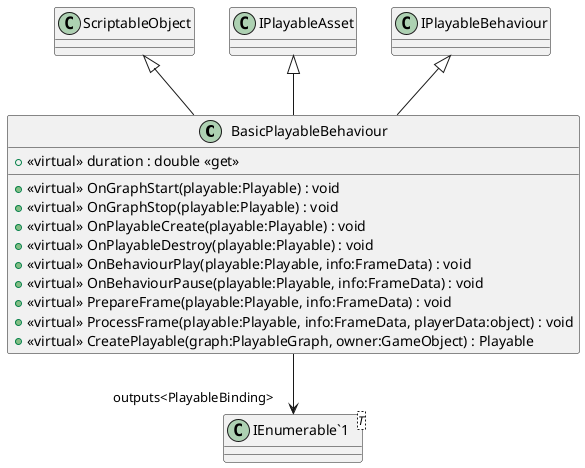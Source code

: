 @startuml
class BasicPlayableBehaviour {
    + <<virtual>> duration : double <<get>>
    + <<virtual>> OnGraphStart(playable:Playable) : void
    + <<virtual>> OnGraphStop(playable:Playable) : void
    + <<virtual>> OnPlayableCreate(playable:Playable) : void
    + <<virtual>> OnPlayableDestroy(playable:Playable) : void
    + <<virtual>> OnBehaviourPlay(playable:Playable, info:FrameData) : void
    + <<virtual>> OnBehaviourPause(playable:Playable, info:FrameData) : void
    + <<virtual>> PrepareFrame(playable:Playable, info:FrameData) : void
    + <<virtual>> ProcessFrame(playable:Playable, info:FrameData, playerData:object) : void
    + <<virtual>> CreatePlayable(graph:PlayableGraph, owner:GameObject) : Playable
}
class "IEnumerable`1"<T> {
}
ScriptableObject <|-- BasicPlayableBehaviour
IPlayableAsset <|-- BasicPlayableBehaviour
IPlayableBehaviour <|-- BasicPlayableBehaviour
BasicPlayableBehaviour --> "outputs<PlayableBinding>" "IEnumerable`1"
@enduml
